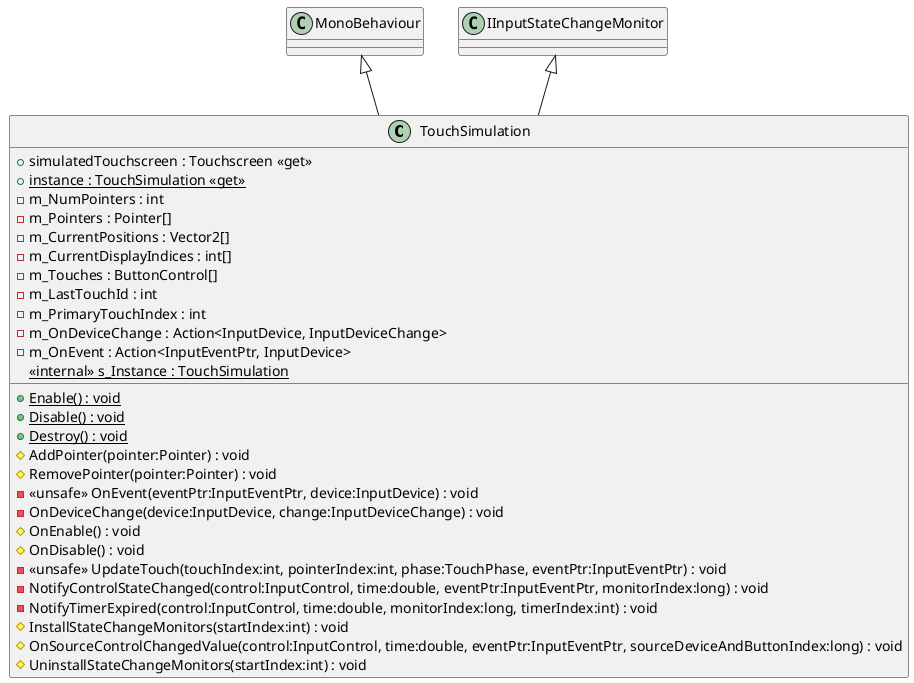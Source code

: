 @startuml
class TouchSimulation {
    + simulatedTouchscreen : Touchscreen <<get>>
    + {static} instance : TouchSimulation <<get>>
    + {static} Enable() : void
    + {static} Disable() : void
    + {static} Destroy() : void
    # AddPointer(pointer:Pointer) : void
    # RemovePointer(pointer:Pointer) : void
    - <<unsafe>> OnEvent(eventPtr:InputEventPtr, device:InputDevice) : void
    - OnDeviceChange(device:InputDevice, change:InputDeviceChange) : void
    # OnEnable() : void
    # OnDisable() : void
    - <<unsafe>> UpdateTouch(touchIndex:int, pointerIndex:int, phase:TouchPhase, eventPtr:InputEventPtr) : void
    - m_NumPointers : int
    - m_Pointers : Pointer[]
    - m_CurrentPositions : Vector2[]
    - m_CurrentDisplayIndices : int[]
    - m_Touches : ButtonControl[]
    - m_LastTouchId : int
    - m_PrimaryTouchIndex : int
    - m_OnDeviceChange : Action<InputDevice, InputDeviceChange>
    - m_OnEvent : Action<InputEventPtr, InputDevice>
    <<internal>> {static} s_Instance : TouchSimulation
    - NotifyControlStateChanged(control:InputControl, time:double, eventPtr:InputEventPtr, monitorIndex:long) : void
    - NotifyTimerExpired(control:InputControl, time:double, monitorIndex:long, timerIndex:int) : void
    # InstallStateChangeMonitors(startIndex:int) : void
    # OnSourceControlChangedValue(control:InputControl, time:double, eventPtr:InputEventPtr, sourceDeviceAndButtonIndex:long) : void
    # UninstallStateChangeMonitors(startIndex:int) : void
}
MonoBehaviour <|-- TouchSimulation
IInputStateChangeMonitor <|-- TouchSimulation
@enduml
